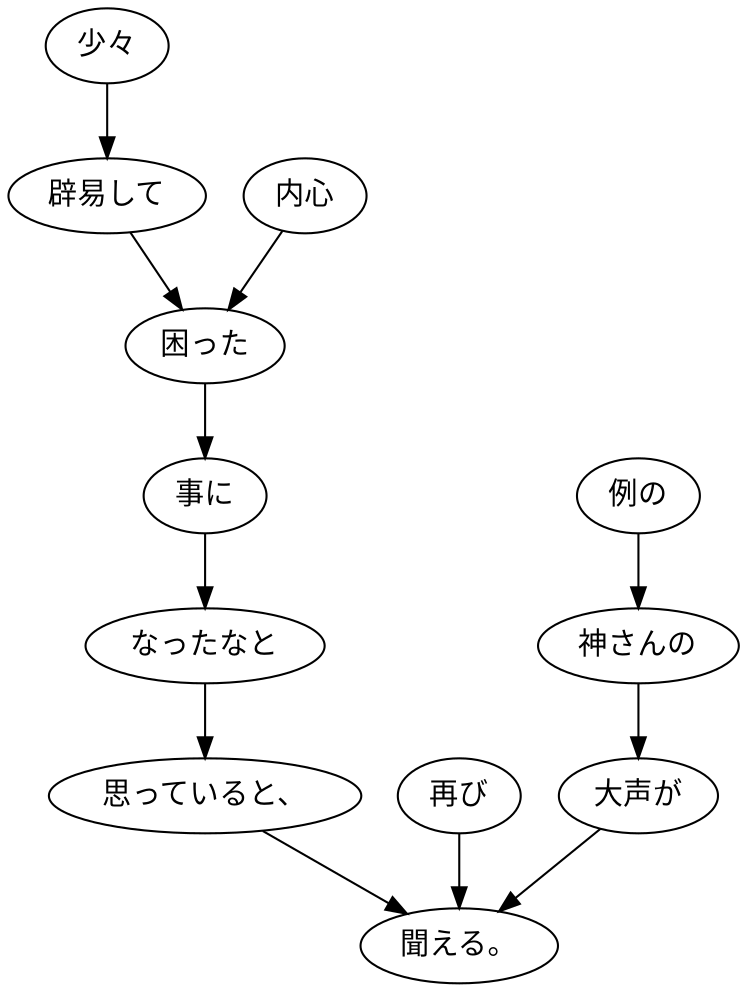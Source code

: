 digraph graph746 {
	node0 [label="少々"];
	node1 [label="辟易して"];
	node2 [label="内心"];
	node3 [label="困った"];
	node4 [label="事に"];
	node5 [label="なったなと"];
	node6 [label="思っていると、"];
	node7 [label="再び"];
	node8 [label="例の"];
	node9 [label="神さんの"];
	node10 [label="大声が"];
	node11 [label="聞える。"];
	node0 -> node1;
	node1 -> node3;
	node2 -> node3;
	node3 -> node4;
	node4 -> node5;
	node5 -> node6;
	node6 -> node11;
	node7 -> node11;
	node8 -> node9;
	node9 -> node10;
	node10 -> node11;
}
